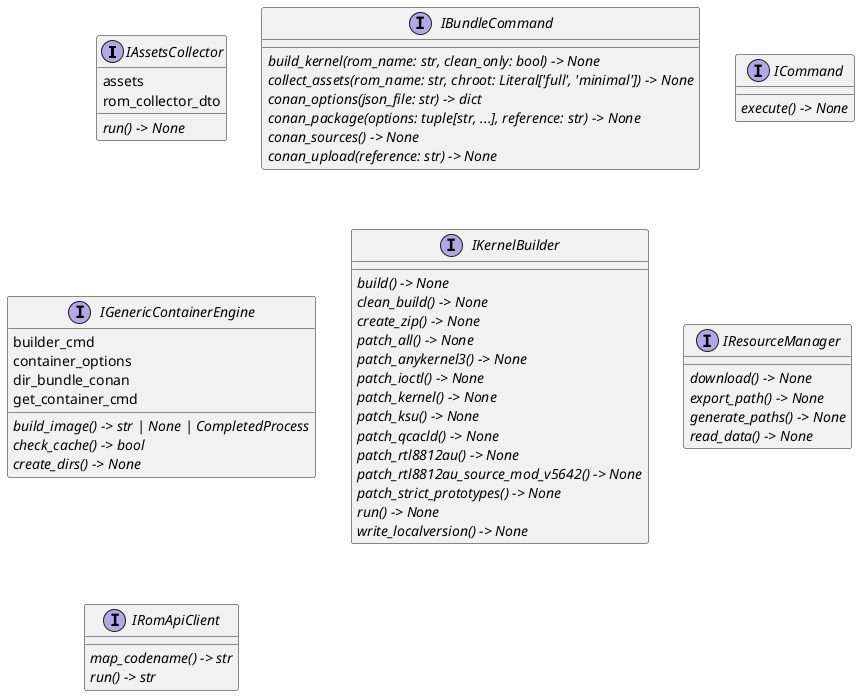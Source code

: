 @startuml classes
set namespaceSeparator none
interface "IAssetsCollector" as interfaces.modules.IAssetsCollector {
  assets
  rom_collector_dto
  {abstract}run() -> None
}
interface "IBundleCommand" as interfaces.commands.IBundleCommand {
  {abstract}build_kernel(rom_name: str, clean_only: bool) -> None
  {abstract}collect_assets(rom_name: str, chroot: Literal['full', 'minimal']) -> None
  {abstract}conan_options(json_file: str) -> dict
  {abstract}conan_package(options: tuple[str, ...], reference: str) -> None
  {abstract}conan_sources() -> None
  {abstract}conan_upload(reference: str) -> None
}
interface "ICommand" as interfaces.commands.ICommand {
  {abstract}execute() -> None
}
interface "IGenericContainerEngine" as interfaces.engines.IGenericContainerEngine {
  builder_cmd
  container_options
  dir_bundle_conan
  get_container_cmd
  {abstract}build_image() -> str | None | CompletedProcess
  {abstract}check_cache() -> bool
  {abstract}create_dirs() -> None
}
interface "IKernelBuilder" as interfaces.modules.IKernelBuilder {
  {abstract}build() -> None
  {abstract}clean_build() -> None
  {abstract}create_zip() -> None
  {abstract}patch_all() -> None
  {abstract}patch_anykernel3() -> None
  {abstract}patch_ioctl() -> None
  {abstract}patch_kernel() -> None
  {abstract}patch_ksu() -> None
  {abstract}patch_qcacld() -> None
  {abstract}patch_rtl8812au() -> None
  {abstract}patch_rtl8812au_source_mod_v5642() -> None
  {abstract}patch_strict_prototypes() -> None
  {abstract}run() -> None
  {abstract}write_localversion() -> None
}
interface "IResourceManager" as interfaces.managers.IResourceManager {
  {abstract}download() -> None
  {abstract}export_path() -> None
  {abstract}generate_paths() -> None
  {abstract}read_data() -> None
}
interface "IRomApiClient" as interfaces.clients.IRomApiClient {
  {abstract}map_codename() -> str
  {abstract}run() -> str
}
@enduml
